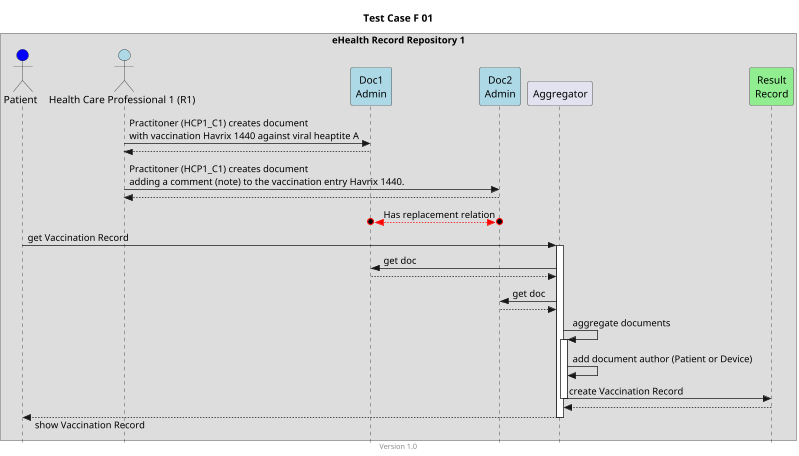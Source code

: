 @startuml
title Test Case F 01
footer Version 1.0
skinparam responseMessageBelowArrow true
skinparam style strictuml
scale max 800 width


box "eHealth Record Repository 1"
actor "Patient" as PAT #blue
actor "Health Care Professional 1 (R1)" as HCP1_C1 #lightblue
participant "Doc1\nAdmin" as Doc1 #lightblue
participant "Doc2\nAdmin" as Doc2 #lightblue
participant Aggregator as AGG
participant "Result\nRecord" as RES #lightgreen
end box

HCP1_C1 -> Doc1: Practitoner (HCP1_C1) creates document\nwith vaccination Havrix 1440 against viral heaptite A
HCP1_C1 <-- Doc1

HCP1_C1 -> Doc2: Practitoner (HCP1_C1) creates document\nadding a comment (note) to the vaccination entry Havrix 1440.
HCP1_C1 <-- Doc2

Doc2 o<-[#red]->o Doc1: Has replacement relation

PAT -> AGG: get Vaccination Record
activate AGG

AGG -> Doc1: get doc
AGG <-- Doc1

AGG -> Doc2: get doc
AGG <-- Doc2
 
AGG -> AGG: aggregate documents 
activate AGG
AGG -> AGG: add document author (Patient or Device)
AGG -> RES: create Vaccination Record
deactivate AGG
AGG <-- RES

PAT <-- AGG: show Vaccination Record
deactivate AGG


@enduml
